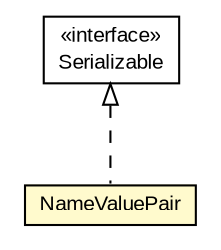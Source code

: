 #!/usr/local/bin/dot
#
# Class diagram 
# Generated by UMLGraph version R5_6-24-gf6e263 (http://www.umlgraph.org/)
#

digraph G {
	edge [fontname="arial",fontsize=10,labelfontname="arial",labelfontsize=10];
	node [fontname="arial",fontsize=10,shape=plaintext];
	nodesep=0.25;
	ranksep=0.5;
	// org.miloss.fgsms.services.interfaces.common.NameValuePair
	c276398 [label=<<table title="org.miloss.fgsms.services.interfaces.common.NameValuePair" border="0" cellborder="1" cellspacing="0" cellpadding="2" port="p" bgcolor="lemonChiffon" href="./NameValuePair.html">
		<tr><td><table border="0" cellspacing="0" cellpadding="1">
<tr><td align="center" balign="center"> NameValuePair </td></tr>
		</table></td></tr>
		</table>>, URL="./NameValuePair.html", fontname="arial", fontcolor="black", fontsize=10.0];
	//org.miloss.fgsms.services.interfaces.common.NameValuePair implements java.io.Serializable
	c276984:p -> c276398:p [dir=back,arrowtail=empty,style=dashed];
	// java.io.Serializable
	c276984 [label=<<table title="java.io.Serializable" border="0" cellborder="1" cellspacing="0" cellpadding="2" port="p" href="http://java.sun.com/j2se/1.4.2/docs/api/java/io/Serializable.html">
		<tr><td><table border="0" cellspacing="0" cellpadding="1">
<tr><td align="center" balign="center"> &#171;interface&#187; </td></tr>
<tr><td align="center" balign="center"> Serializable </td></tr>
		</table></td></tr>
		</table>>, URL="http://java.sun.com/j2se/1.4.2/docs/api/java/io/Serializable.html", fontname="arial", fontcolor="black", fontsize=10.0];
}

